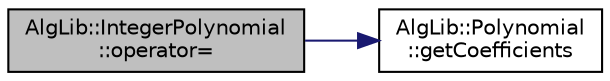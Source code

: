 digraph "AlgLib::IntegerPolynomial::operator="
{
  edge [fontname="Helvetica",fontsize="10",labelfontname="Helvetica",labelfontsize="10"];
  node [fontname="Helvetica",fontsize="10",shape=record];
  rankdir="LR";
  Node1 [label="AlgLib::IntegerPolynomial\l::operator=",height=0.2,width=0.4,color="black", fillcolor="grey75", style="filled", fontcolor="black"];
  Node1 -> Node2 [color="midnightblue",fontsize="10",style="solid",fontname="Helvetica"];
  Node2 [label="AlgLib::Polynomial\l::getCoefficients",height=0.2,width=0.4,color="black", fillcolor="white", style="filled",URL="$class_alg_lib_1_1_polynomial.html#a815ce4eb1ae0edbb6981baab2489b636"];
}
